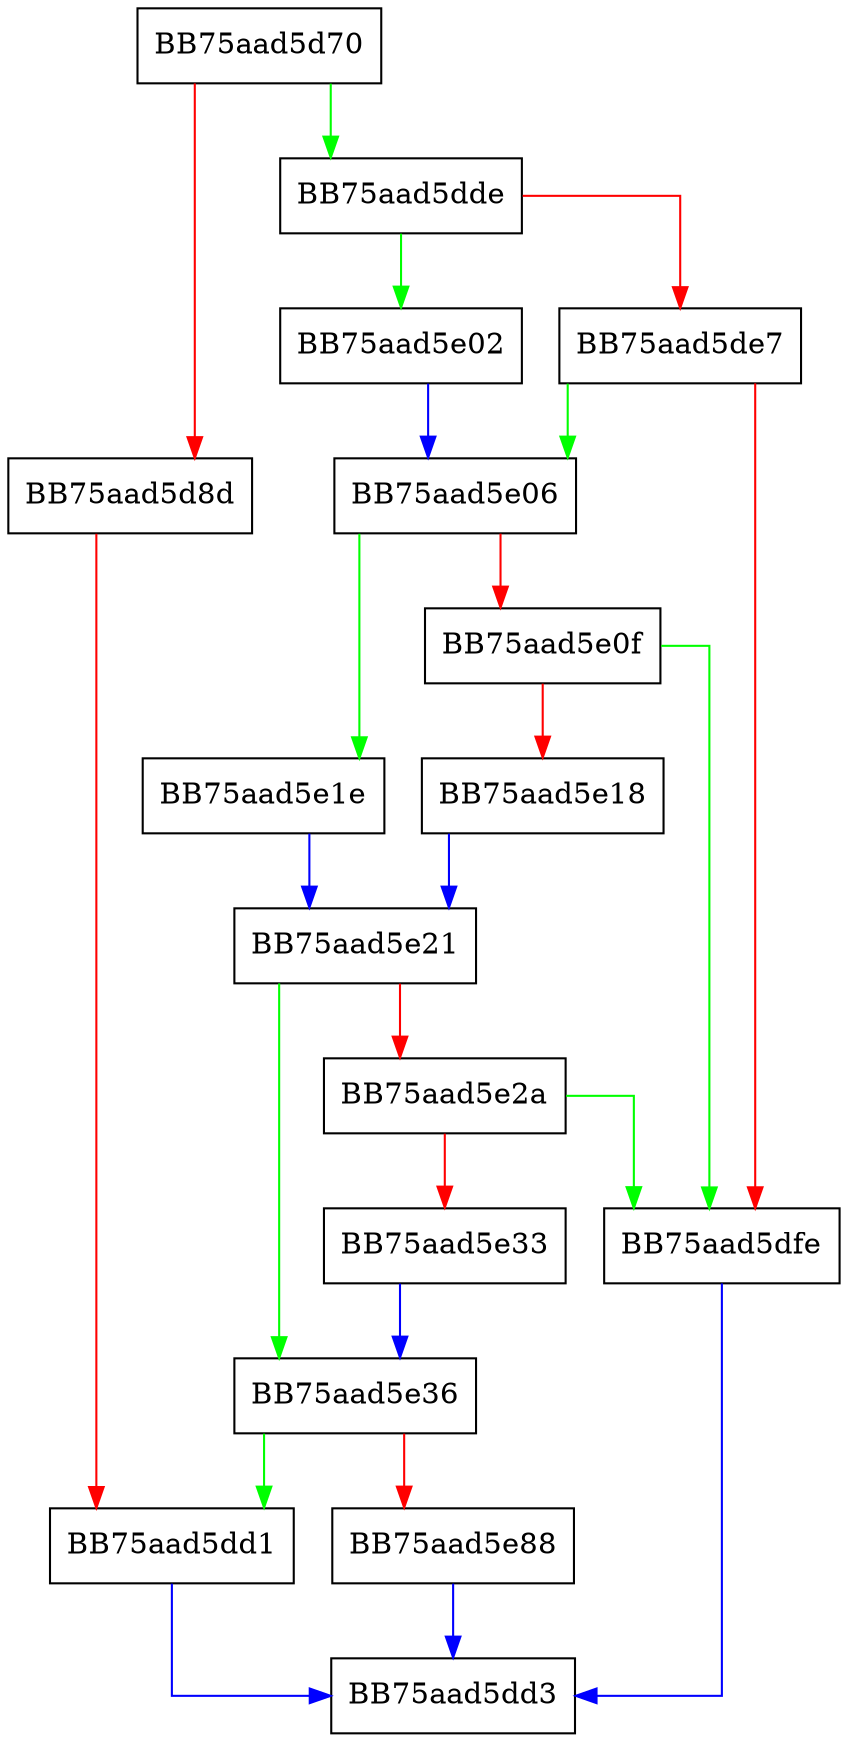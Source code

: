 digraph match_match {
  node [shape="box"];
  graph [splines=ortho];
  BB75aad5d70 -> BB75aad5dde [color="green"];
  BB75aad5d70 -> BB75aad5d8d [color="red"];
  BB75aad5d8d -> BB75aad5dd1 [color="red"];
  BB75aad5dd1 -> BB75aad5dd3 [color="blue"];
  BB75aad5dde -> BB75aad5e02 [color="green"];
  BB75aad5dde -> BB75aad5de7 [color="red"];
  BB75aad5de7 -> BB75aad5e06 [color="green"];
  BB75aad5de7 -> BB75aad5dfe [color="red"];
  BB75aad5dfe -> BB75aad5dd3 [color="blue"];
  BB75aad5e02 -> BB75aad5e06 [color="blue"];
  BB75aad5e06 -> BB75aad5e1e [color="green"];
  BB75aad5e06 -> BB75aad5e0f [color="red"];
  BB75aad5e0f -> BB75aad5dfe [color="green"];
  BB75aad5e0f -> BB75aad5e18 [color="red"];
  BB75aad5e18 -> BB75aad5e21 [color="blue"];
  BB75aad5e1e -> BB75aad5e21 [color="blue"];
  BB75aad5e21 -> BB75aad5e36 [color="green"];
  BB75aad5e21 -> BB75aad5e2a [color="red"];
  BB75aad5e2a -> BB75aad5dfe [color="green"];
  BB75aad5e2a -> BB75aad5e33 [color="red"];
  BB75aad5e33 -> BB75aad5e36 [color="blue"];
  BB75aad5e36 -> BB75aad5dd1 [color="green"];
  BB75aad5e36 -> BB75aad5e88 [color="red"];
  BB75aad5e88 -> BB75aad5dd3 [color="blue"];
}